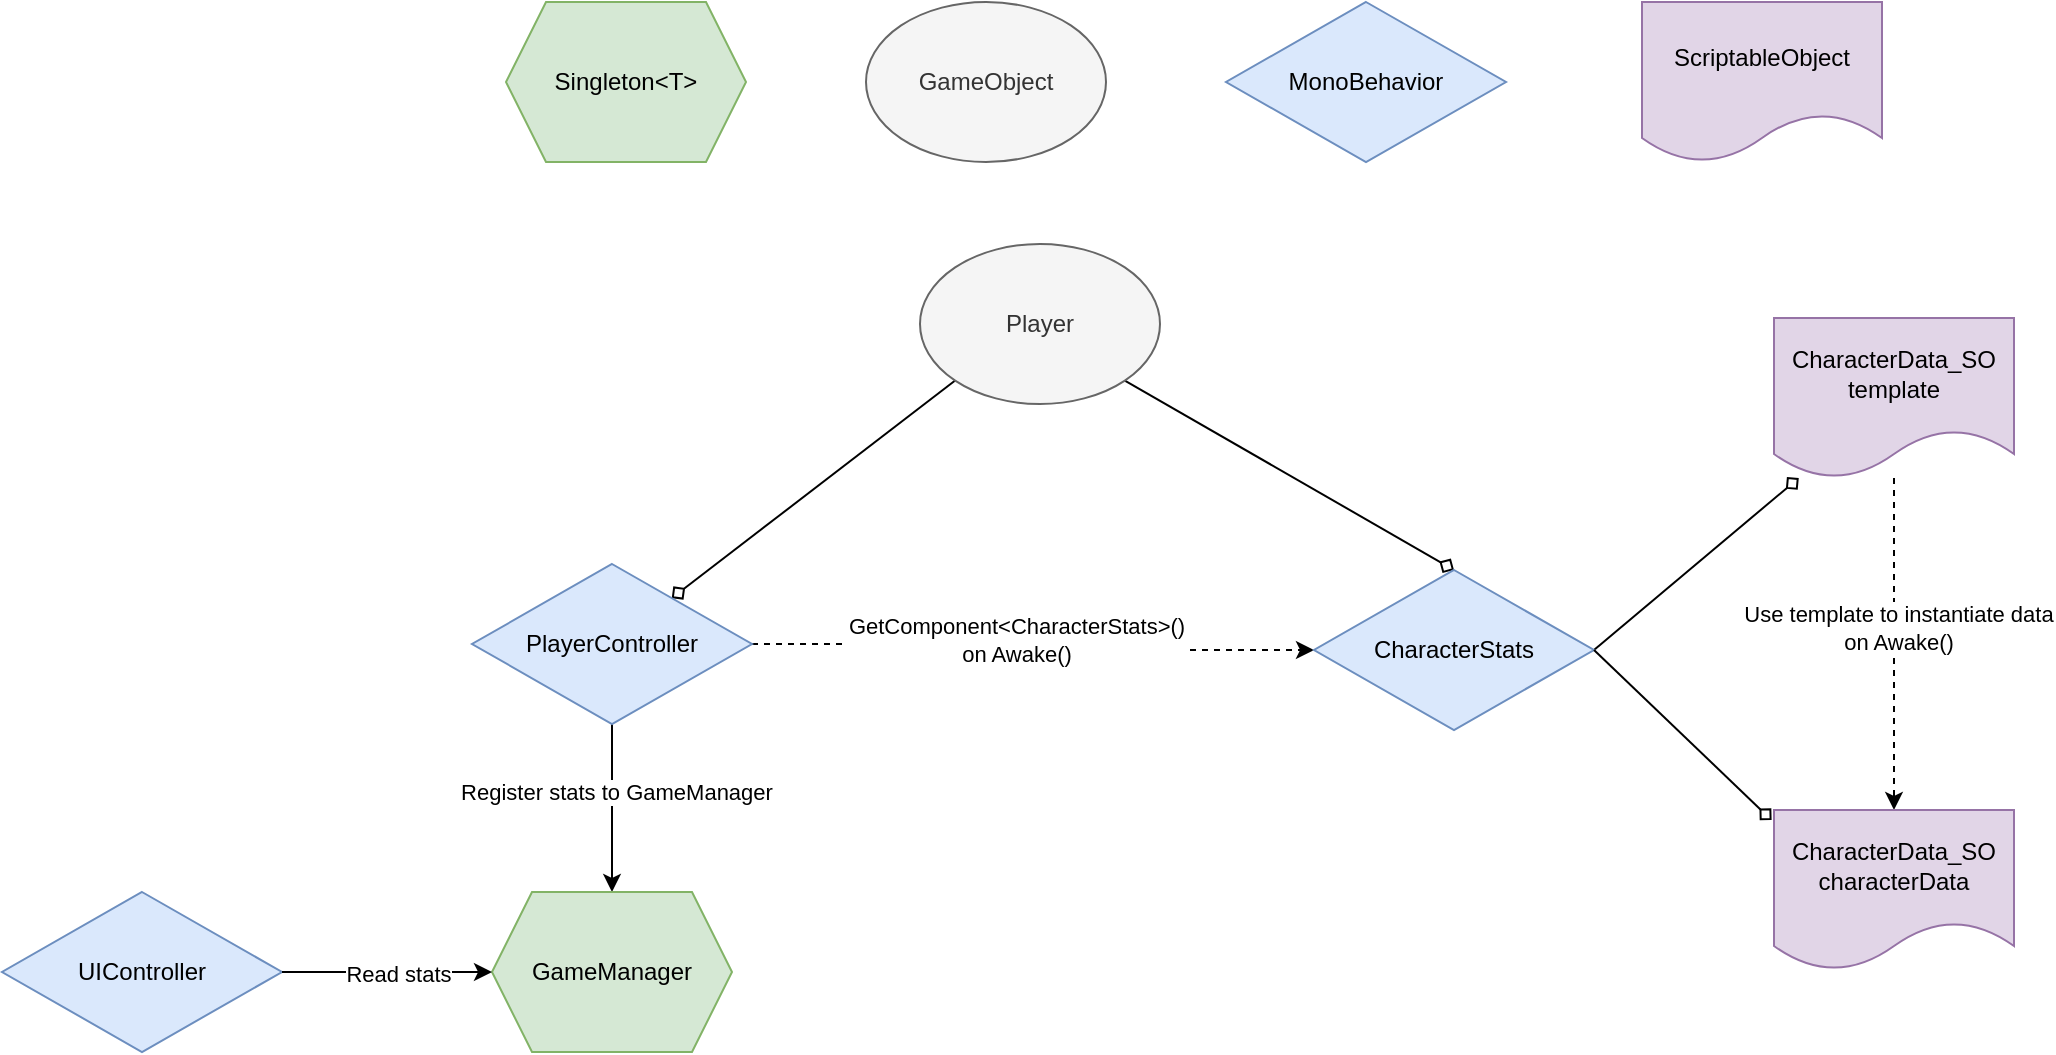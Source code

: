 <mxfile version="24.3.1" type="github">
  <diagram name="第 1 页" id="2a8IaGi-SIB8uY6eGXwn">
    <mxGraphModel dx="1868" dy="1223" grid="0" gridSize="10" guides="1" tooltips="1" connect="1" arrows="1" fold="1" page="0" pageScale="1" pageWidth="827" pageHeight="1169" math="0" shadow="0">
      <root>
        <mxCell id="0" />
        <mxCell id="1" parent="0" />
        <mxCell id="u_eatWrobegxD37L-Buj-10" value="" style="rounded=0;orthogonalLoop=1;jettySize=auto;html=1;exitX=0;exitY=1;exitDx=0;exitDy=0;endArrow=diamond;endFill=0;" edge="1" parent="1" source="u_eatWrobegxD37L-Buj-3" target="u_eatWrobegxD37L-Buj-9">
          <mxGeometry relative="1" as="geometry" />
        </mxCell>
        <mxCell id="u_eatWrobegxD37L-Buj-12" style="rounded=0;orthogonalLoop=1;jettySize=auto;html=1;exitX=1;exitY=1;exitDx=0;exitDy=0;entryX=0.5;entryY=0;entryDx=0;entryDy=0;endArrow=diamond;endFill=0;" edge="1" parent="1" source="u_eatWrobegxD37L-Buj-3" target="u_eatWrobegxD37L-Buj-11">
          <mxGeometry relative="1" as="geometry" />
        </mxCell>
        <mxCell id="u_eatWrobegxD37L-Buj-3" value="Player" style="ellipse;whiteSpace=wrap;html=1;fillColor=#f5f5f5;fontColor=#333333;strokeColor=#666666;" vertex="1" parent="1">
          <mxGeometry x="147" y="41" width="120" height="80" as="geometry" />
        </mxCell>
        <mxCell id="u_eatWrobegxD37L-Buj-15" style="edgeStyle=orthogonalEdgeStyle;rounded=0;orthogonalLoop=1;jettySize=auto;html=1;exitX=1;exitY=0.5;exitDx=0;exitDy=0;entryX=0;entryY=0.5;entryDx=0;entryDy=0;dashed=1;" edge="1" parent="1" source="u_eatWrobegxD37L-Buj-9" target="u_eatWrobegxD37L-Buj-11">
          <mxGeometry relative="1" as="geometry" />
        </mxCell>
        <mxCell id="u_eatWrobegxD37L-Buj-17" value="GetComponent&amp;lt;CharacterStats&amp;gt;()&lt;div&gt;on Awake()&lt;/div&gt;" style="edgeLabel;html=1;align=center;verticalAlign=middle;resizable=0;points=[];" vertex="1" connectable="0" parent="u_eatWrobegxD37L-Buj-15">
          <mxGeometry x="-0.073" y="2" relative="1" as="geometry">
            <mxPoint as="offset" />
          </mxGeometry>
        </mxCell>
        <mxCell id="u_eatWrobegxD37L-Buj-20" value="" style="edgeStyle=orthogonalEdgeStyle;rounded=0;orthogonalLoop=1;jettySize=auto;html=1;" edge="1" parent="1" source="u_eatWrobegxD37L-Buj-9" target="u_eatWrobegxD37L-Buj-19">
          <mxGeometry relative="1" as="geometry" />
        </mxCell>
        <mxCell id="u_eatWrobegxD37L-Buj-21" value="Register stats to GameManager" style="edgeLabel;html=1;align=center;verticalAlign=middle;resizable=0;points=[];" vertex="1" connectable="0" parent="u_eatWrobegxD37L-Buj-20">
          <mxGeometry x="-0.191" y="2" relative="1" as="geometry">
            <mxPoint as="offset" />
          </mxGeometry>
        </mxCell>
        <mxCell id="u_eatWrobegxD37L-Buj-9" value="PlayerController" style="rhombus;whiteSpace=wrap;html=1;fillColor=#dae8fc;strokeColor=#6c8ebf;" vertex="1" parent="1">
          <mxGeometry x="-77" y="201" width="140" height="80" as="geometry" />
        </mxCell>
        <mxCell id="u_eatWrobegxD37L-Buj-29" style="rounded=0;orthogonalLoop=1;jettySize=auto;html=1;exitX=1;exitY=0.5;exitDx=0;exitDy=0;endArrow=diamond;endFill=0;" edge="1" parent="1" source="u_eatWrobegxD37L-Buj-11" target="u_eatWrobegxD37L-Buj-27">
          <mxGeometry relative="1" as="geometry" />
        </mxCell>
        <mxCell id="u_eatWrobegxD37L-Buj-11" value="CharacterStats" style="rhombus;whiteSpace=wrap;html=1;fillColor=#dae8fc;strokeColor=#6c8ebf;" vertex="1" parent="1">
          <mxGeometry x="344" y="204" width="140" height="80" as="geometry" />
        </mxCell>
        <mxCell id="u_eatWrobegxD37L-Buj-13" value="MonoBehavior" style="rhombus;whiteSpace=wrap;html=1;fillColor=#dae8fc;strokeColor=#6c8ebf;" vertex="1" parent="1">
          <mxGeometry x="300" y="-80" width="140" height="80" as="geometry" />
        </mxCell>
        <mxCell id="u_eatWrobegxD37L-Buj-14" value="GameObject" style="ellipse;whiteSpace=wrap;html=1;fillColor=#f5f5f5;fontColor=#333333;strokeColor=#666666;" vertex="1" parent="1">
          <mxGeometry x="120" y="-80" width="120" height="80" as="geometry" />
        </mxCell>
        <mxCell id="u_eatWrobegxD37L-Buj-18" value="Singleton&amp;lt;T&amp;gt;" style="shape=hexagon;perimeter=hexagonPerimeter2;whiteSpace=wrap;html=1;fixedSize=1;fillColor=#d5e8d4;strokeColor=#82b366;" vertex="1" parent="1">
          <mxGeometry x="-60" y="-80" width="120" height="80" as="geometry" />
        </mxCell>
        <mxCell id="u_eatWrobegxD37L-Buj-19" value="GameManager" style="shape=hexagon;perimeter=hexagonPerimeter2;whiteSpace=wrap;html=1;fixedSize=1;fillColor=#d5e8d4;strokeColor=#82b366;" vertex="1" parent="1">
          <mxGeometry x="-67" y="365" width="120" height="80" as="geometry" />
        </mxCell>
        <mxCell id="u_eatWrobegxD37L-Buj-23" value="UIController" style="rhombus;whiteSpace=wrap;html=1;fillColor=#dae8fc;strokeColor=#6c8ebf;" vertex="1" parent="1">
          <mxGeometry x="-312" y="365" width="140" height="80" as="geometry" />
        </mxCell>
        <mxCell id="u_eatWrobegxD37L-Buj-24" style="rounded=0;orthogonalLoop=1;jettySize=auto;html=1;exitX=1;exitY=0.5;exitDx=0;exitDy=0;entryX=0;entryY=0.5;entryDx=0;entryDy=0;" edge="1" parent="1" source="u_eatWrobegxD37L-Buj-23" target="u_eatWrobegxD37L-Buj-19">
          <mxGeometry relative="1" as="geometry" />
        </mxCell>
        <mxCell id="u_eatWrobegxD37L-Buj-25" value="Read stats" style="edgeLabel;html=1;align=center;verticalAlign=middle;resizable=0;points=[];" vertex="1" connectable="0" parent="u_eatWrobegxD37L-Buj-24">
          <mxGeometry x="0.103" y="-1" relative="1" as="geometry">
            <mxPoint as="offset" />
          </mxGeometry>
        </mxCell>
        <mxCell id="u_eatWrobegxD37L-Buj-26" value="ScriptableObject" style="shape=document;whiteSpace=wrap;html=1;boundedLbl=1;fillColor=#e1d5e7;strokeColor=#9673a6;" vertex="1" parent="1">
          <mxGeometry x="508" y="-80" width="120" height="80" as="geometry" />
        </mxCell>
        <mxCell id="u_eatWrobegxD37L-Buj-31" style="edgeStyle=orthogonalEdgeStyle;rounded=0;orthogonalLoop=1;jettySize=auto;html=1;entryX=0.5;entryY=0;entryDx=0;entryDy=0;dashed=1;" edge="1" parent="1" source="u_eatWrobegxD37L-Buj-27" target="u_eatWrobegxD37L-Buj-28">
          <mxGeometry relative="1" as="geometry" />
        </mxCell>
        <mxCell id="u_eatWrobegxD37L-Buj-32" value="Use template to instantiate data&lt;div&gt;on Awake()&lt;/div&gt;" style="edgeLabel;html=1;align=center;verticalAlign=middle;resizable=0;points=[];" vertex="1" connectable="0" parent="u_eatWrobegxD37L-Buj-31">
          <mxGeometry x="-0.255" y="2" relative="1" as="geometry">
            <mxPoint y="13" as="offset" />
          </mxGeometry>
        </mxCell>
        <mxCell id="u_eatWrobegxD37L-Buj-27" value="CharacterData_SO&lt;div&gt;template&lt;br&gt;&lt;/div&gt;" style="shape=document;whiteSpace=wrap;html=1;boundedLbl=1;fillColor=#e1d5e7;strokeColor=#9673a6;" vertex="1" parent="1">
          <mxGeometry x="574" y="78" width="120" height="80" as="geometry" />
        </mxCell>
        <mxCell id="u_eatWrobegxD37L-Buj-28" value="CharacterData_SO&lt;div&gt;characterData&lt;br&gt;&lt;/div&gt;" style="shape=document;whiteSpace=wrap;html=1;boundedLbl=1;fillColor=#e1d5e7;strokeColor=#9673a6;" vertex="1" parent="1">
          <mxGeometry x="574" y="324" width="120" height="80" as="geometry" />
        </mxCell>
        <mxCell id="u_eatWrobegxD37L-Buj-30" style="rounded=0;orthogonalLoop=1;jettySize=auto;html=1;exitX=1;exitY=0.5;exitDx=0;exitDy=0;entryX=-0.01;entryY=0.063;entryDx=0;entryDy=0;entryPerimeter=0;endArrow=diamond;endFill=0;" edge="1" parent="1" source="u_eatWrobegxD37L-Buj-11" target="u_eatWrobegxD37L-Buj-28">
          <mxGeometry relative="1" as="geometry" />
        </mxCell>
      </root>
    </mxGraphModel>
  </diagram>
</mxfile>
